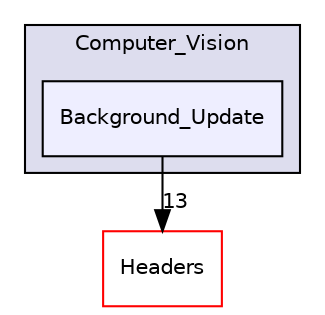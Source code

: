 digraph "Background_Update" {
  compound=true
  node [ fontsize="10", fontname="Helvetica"];
  edge [ labelfontsize="10", labelfontname="Helvetica"];
  subgraph clusterdir_21b28993aa822acbd06c1c4b8b6cc9c8 {
    graph [ bgcolor="#ddddee", pencolor="black", label="Computer_Vision" fontname="Helvetica", fontsize="10", URL="dir_21b28993aa822acbd06c1c4b8b6cc9c8.html"]
  dir_f8424a542a402eb688cc2bd8f3b15b9f [shape=box, label="Background_Update", style="filled", fillcolor="#eeeeff", pencolor="black", URL="dir_f8424a542a402eb688cc2bd8f3b15b9f.html"];
  }
  dir_3ed09e8ce6640af79318ee4a8db1ede0 [shape=box label="Headers" fillcolor="white" style="filled" color="red" URL="dir_3ed09e8ce6640af79318ee4a8db1ede0.html"];
  dir_f8424a542a402eb688cc2bd8f3b15b9f->dir_3ed09e8ce6640af79318ee4a8db1ede0 [headlabel="13", labeldistance=1.5 headhref="dir_000015_000008.html"];
}

